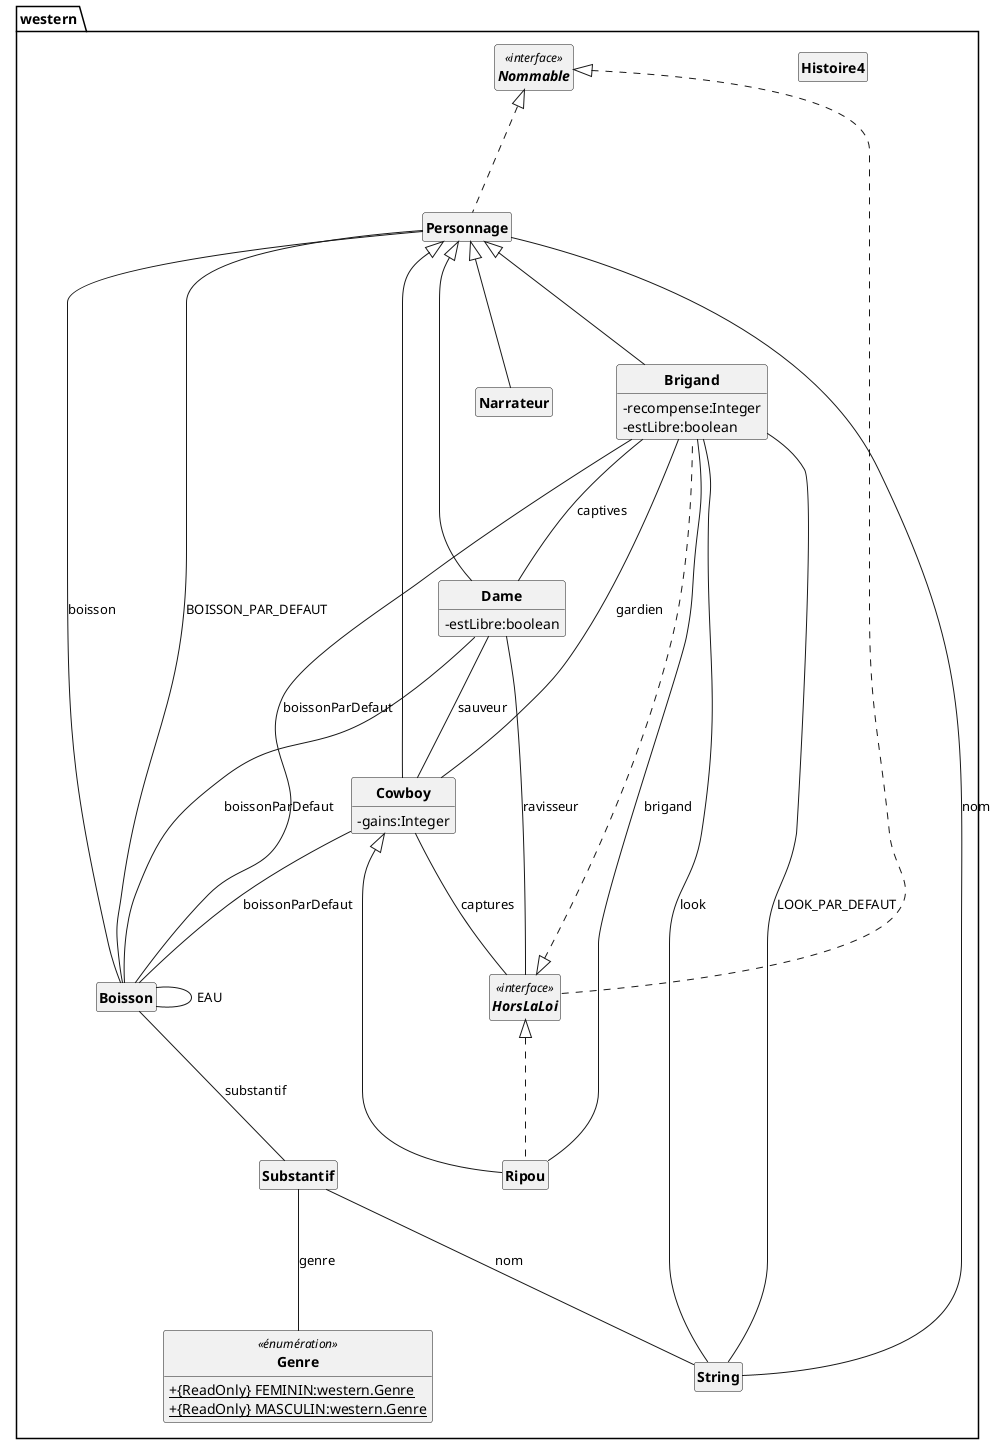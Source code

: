 @startuml
skinparam classAttributeIconSize 0
skinparam classFontStyle Bold
skinparam style strictuml
hide empty members

package western
{
CLASS Brigand
{
- recompense:Integer 
- estLibre:boolean 

}
CLASS Ripou
{

}
CLASS Substantif
{

}
CLASS Histoire4
{

}
INTERFACE Nommable<<interface>>
{

}
CLASS Dame
{
- estLibre:boolean 

}
CLASS Personnage
{

}
CLASS Cowboy
{
- gains:Integer 

}
INTERFACE HorsLaLoi<<interface>>
{

}
ENUM Genre<<énumération>>
{
+ {static} {ReadOnly} FEMININ:western.Genre 
+ {static} {ReadOnly} MASCULIN:western.Genre 

}
CLASS Boisson
{

}
CLASS Narrateur
{

}

HorsLaLoi <|... Brigand

HorsLaLoi <|... Ripou

Nommable <|... Personnage

Nommable <|... HorsLaLoi

Personnage <|--- Brigand

Cowboy <|--- Ripou

Personnage <|--- Dame

Personnage <|--- Cowboy

Personnage <|--- Narrateur

Brigand --- String : LOOK_PAR_DEFAUT

Brigand --- String : look

Brigand --- Dame : captives

Brigand --- Cowboy : gardien

Brigand --- Boisson : boissonParDefaut

Ripou --- Brigand : brigand

Substantif --- String : nom

Substantif --- Genre : genre

Dame --- Cowboy : sauveur

Dame --- HorsLaLoi : ravisseur

Dame --- Boisson : boissonParDefaut

Personnage --- Boisson : BOISSON_PAR_DEFAUT

Personnage --- String : nom

Personnage --- Boisson : boisson

Cowboy --- HorsLaLoi : captures

Cowboy --- Boisson : boissonParDefaut

Boisson --- Substantif : substantif

Boisson --- Boisson : EAU
}
@enduml